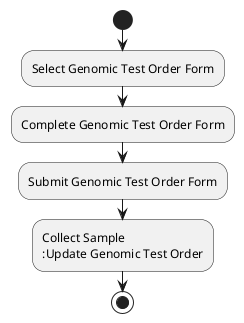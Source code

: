 @startuml

start

:Select Genomic Test Order Form;
:Complete Genomic Test Order Form;
:Submit Genomic Test Order Form;
:Collect Sample
:Update Genomic Test Order;
stop
@enduml
